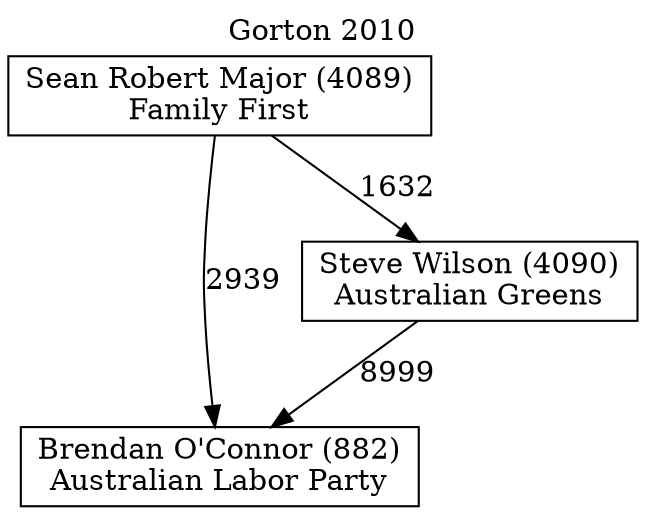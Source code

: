 // House preference flow
digraph "Brendan O'Connor (882)_Gorton_2010" {
	graph [label="Gorton 2010" labelloc=t mclimit=10]
	node [shape=box]
	"Brendan O'Connor (882)" [label="Brendan O'Connor (882)
Australian Labor Party"]
	"Sean Robert Major (4089)" [label="Sean Robert Major (4089)
Family First"]
	"Steve Wilson (4090)" [label="Steve Wilson (4090)
Australian Greens"]
	"Sean Robert Major (4089)" -> "Brendan O'Connor (882)" [label=2939]
	"Sean Robert Major (4089)" -> "Steve Wilson (4090)" [label=1632]
	"Steve Wilson (4090)" -> "Brendan O'Connor (882)" [label=8999]
}
